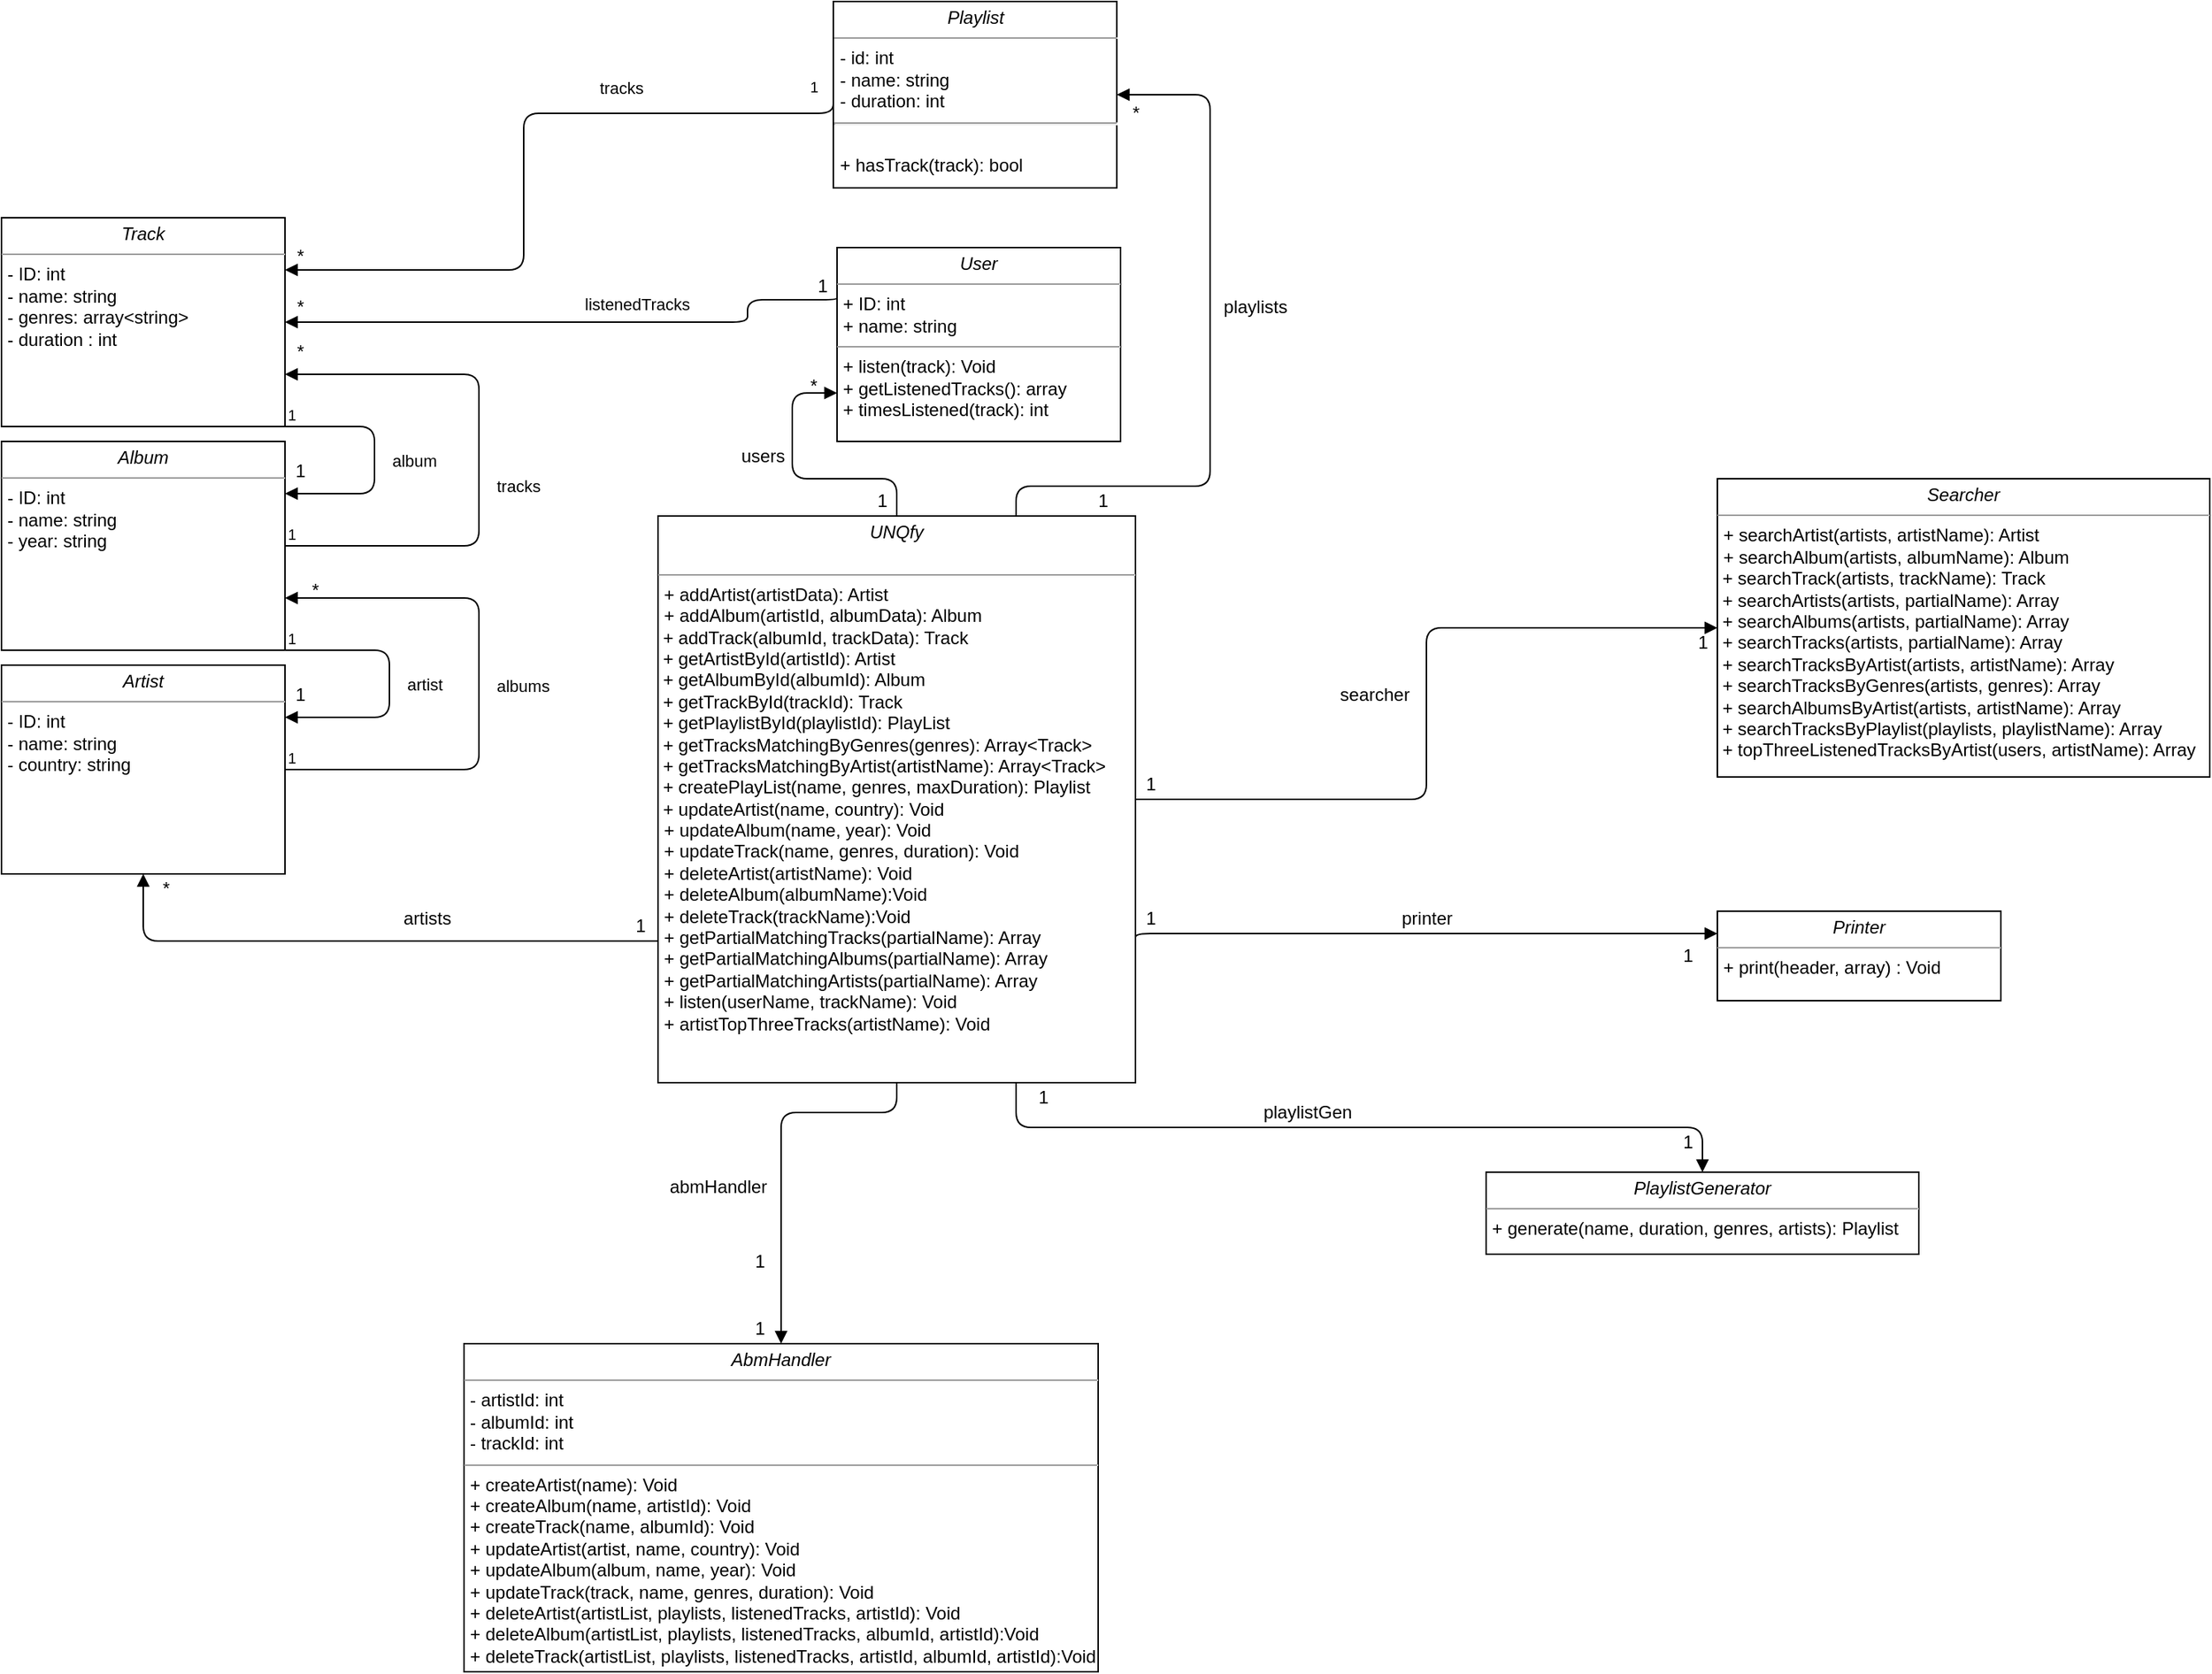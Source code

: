 <mxfile version="13.0.1" type="device"><diagram name="Page-1" id="c4acf3e9-155e-7222-9cf6-157b1a14988f"><mxGraphModel dx="1662" dy="1845" grid="1" gridSize="10" guides="1" tooltips="1" connect="1" arrows="1" fold="1" page="1" pageScale="1" pageWidth="850" pageHeight="1100" background="#ffffff" math="0" shadow="0"><root><mxCell id="0"/><mxCell id="1" parent="0"/><mxCell id="5d2195bd80daf111-18" value="&lt;p style=&quot;margin: 0px ; margin-top: 4px ; text-align: center&quot;&gt;&lt;i&gt;Track&lt;/i&gt;&lt;/p&gt;&lt;hr size=&quot;1&quot;&gt;&lt;p style=&quot;margin: 0px ; margin-left: 4px&quot;&gt;- ID: int&lt;/p&gt;&lt;p style=&quot;margin: 0px ; margin-left: 4px&quot;&gt;- name: string&lt;br&gt;- genres: array&amp;lt;string&amp;gt;&lt;br&gt;&lt;/p&gt;&lt;p style=&quot;margin: 0px ; margin-left: 4px&quot;&gt;- duration : int&lt;br&gt;&lt;/p&gt;" style="verticalAlign=top;align=left;overflow=fill;fontSize=12;fontFamily=Helvetica;html=1;rounded=0;shadow=0;comic=0;labelBackgroundColor=none;strokeWidth=1" parent="1" vertex="1"><mxGeometry x="40" y="120" width="190" height="140" as="geometry"/></mxCell><mxCell id="5d2195bd80daf111-19" value="&lt;p style=&quot;margin: 0px ; margin-top: 4px ; text-align: center&quot;&gt;&lt;i&gt;Album&lt;/i&gt;&lt;/p&gt;&lt;hr size=&quot;1&quot;&gt;&lt;p style=&quot;margin: 0px ; margin-left: 4px&quot;&gt;- ID: int&lt;/p&gt;&lt;p style=&quot;margin: 0px ; margin-left: 4px&quot;&gt;- name: string&lt;br&gt;- year: string&lt;/p&gt;&lt;p style=&quot;margin: 0px ; margin-left: 4px&quot;&gt;&lt;br&gt;&lt;/p&gt;" style="verticalAlign=top;align=left;overflow=fill;fontSize=12;fontFamily=Helvetica;html=1;rounded=0;shadow=0;comic=0;labelBackgroundColor=none;strokeWidth=1" parent="1" vertex="1"><mxGeometry x="40" y="270" width="190" height="140" as="geometry"/></mxCell><mxCell id="5d2195bd80daf111-20" value="&lt;p style=&quot;margin: 0px ; margin-top: 4px ; text-align: center&quot;&gt;&lt;i&gt;Artist&lt;/i&gt;&lt;/p&gt;&lt;hr size=&quot;1&quot;&gt;&lt;p style=&quot;margin: 0px ; margin-left: 4px&quot;&gt;- ID: int&lt;/p&gt;&lt;p style=&quot;margin: 0px ; margin-left: 4px&quot;&gt;- name: string&lt;br&gt;- country: string&lt;/p&gt;&lt;p style=&quot;margin: 0px ; margin-left: 4px&quot;&gt;&lt;br&gt;&lt;/p&gt;" style="verticalAlign=top;align=left;overflow=fill;fontSize=12;fontFamily=Helvetica;html=1;rounded=0;shadow=0;comic=0;labelBackgroundColor=none;strokeWidth=1" parent="1" vertex="1"><mxGeometry x="40" y="420" width="190" height="140" as="geometry"/></mxCell><mxCell id="0A4pxNy6F65seMNXTTmq-3" value="album" style="endArrow=block;endFill=1;html=1;edgeStyle=orthogonalEdgeStyle;align=left;verticalAlign=top;exitX=1;exitY=1;exitDx=0;exitDy=0;entryX=1;entryY=0.25;entryDx=0;entryDy=0;" parent="1" source="5d2195bd80daf111-18" target="5d2195bd80daf111-19" edge="1"><mxGeometry x="-0.273" y="-14" relative="1" as="geometry"><mxPoint x="250" y="120" as="sourcePoint"/><mxPoint x="290" y="330" as="targetPoint"/><Array as="points"><mxPoint x="290" y="260"/><mxPoint x="290" y="305"/></Array><mxPoint x="24" y="10" as="offset"/></mxGeometry></mxCell><mxCell id="0A4pxNy6F65seMNXTTmq-4" value="1" style="resizable=0;html=1;align=left;verticalAlign=bottom;labelBackgroundColor=#ffffff;fontSize=10;" parent="0A4pxNy6F65seMNXTTmq-3" connectable="0" vertex="1"><mxGeometry x="-1" relative="1" as="geometry"/></mxCell><mxCell id="0A4pxNy6F65seMNXTTmq-5" value="1" style="text;html=1;align=center;verticalAlign=middle;resizable=0;points=[];autosize=1;" parent="1" vertex="1"><mxGeometry x="230" y="280" width="20" height="20" as="geometry"/></mxCell><mxCell id="0A4pxNy6F65seMNXTTmq-6" value="tracks" style="endArrow=block;endFill=1;html=1;edgeStyle=orthogonalEdgeStyle;align=left;verticalAlign=top;exitX=1;exitY=0.5;exitDx=0;exitDy=0;entryX=1;entryY=0.75;entryDx=0;entryDy=0;" parent="1" source="5d2195bd80daf111-19" target="5d2195bd80daf111-18" edge="1"><mxGeometry x="-0.024" y="-10" relative="1" as="geometry"><mxPoint x="250" y="330" as="sourcePoint"/><mxPoint x="370" y="40" as="targetPoint"/><Array as="points"><mxPoint x="360" y="340"/><mxPoint x="360" y="225"/></Array><mxPoint as="offset"/></mxGeometry></mxCell><mxCell id="0A4pxNy6F65seMNXTTmq-7" value="1" style="resizable=0;html=1;align=left;verticalAlign=bottom;labelBackgroundColor=#ffffff;fontSize=10;" parent="0A4pxNy6F65seMNXTTmq-6" connectable="0" vertex="1"><mxGeometry x="-1" relative="1" as="geometry"/></mxCell><mxCell id="0A4pxNy6F65seMNXTTmq-8" value="*" style="text;html=1;align=center;verticalAlign=middle;resizable=0;points=[];autosize=1;" parent="1" vertex="1"><mxGeometry x="230" y="200" width="20" height="20" as="geometry"/></mxCell><mxCell id="0A4pxNy6F65seMNXTTmq-9" value="artist" style="endArrow=block;endFill=1;html=1;edgeStyle=orthogonalEdgeStyle;align=left;verticalAlign=top;exitX=1;exitY=1;exitDx=0;exitDy=0;entryX=1;entryY=0.25;entryDx=0;entryDy=0;" parent="1" source="5d2195bd80daf111-19" target="5d2195bd80daf111-20" edge="1"><mxGeometry x="-0.243" y="-14" relative="1" as="geometry"><mxPoint x="230" y="420" as="sourcePoint"/><mxPoint x="230" y="610" as="targetPoint"/><Array as="points"><mxPoint x="300" y="410"/><mxPoint x="300" y="455"/></Array><mxPoint x="24" y="10" as="offset"/></mxGeometry></mxCell><mxCell id="0A4pxNy6F65seMNXTTmq-10" value="1" style="resizable=0;html=1;align=left;verticalAlign=bottom;labelBackgroundColor=#ffffff;fontSize=10;" parent="0A4pxNy6F65seMNXTTmq-9" connectable="0" vertex="1"><mxGeometry x="-1" relative="1" as="geometry"/></mxCell><mxCell id="0A4pxNy6F65seMNXTTmq-11" value="albums" style="endArrow=block;endFill=1;html=1;edgeStyle=orthogonalEdgeStyle;align=left;verticalAlign=top;entryX=1;entryY=0.75;entryDx=0;entryDy=0;exitX=1;exitY=0.5;exitDx=0;exitDy=0;" parent="1" source="5d2195bd80daf111-20" target="5d2195bd80daf111-19" edge="1"><mxGeometry x="0.063" y="-10" relative="1" as="geometry"><mxPoint x="250" y="540" as="sourcePoint"/><mxPoint x="230" y="350" as="targetPoint"/><Array as="points"><mxPoint x="360" y="490"/><mxPoint x="360" y="375"/></Array><mxPoint as="offset"/></mxGeometry></mxCell><mxCell id="0A4pxNy6F65seMNXTTmq-12" value="1" style="resizable=0;html=1;align=left;verticalAlign=bottom;labelBackgroundColor=#ffffff;fontSize=10;" parent="0A4pxNy6F65seMNXTTmq-11" connectable="0" vertex="1"><mxGeometry x="-1" relative="1" as="geometry"/></mxCell><mxCell id="0A4pxNy6F65seMNXTTmq-13" value="&lt;p style=&quot;margin: 0px ; margin-top: 4px ; text-align: center&quot;&gt;&lt;i&gt;Playlist&lt;/i&gt;&lt;/p&gt;&lt;hr size=&quot;1&quot;&gt;&lt;p style=&quot;margin: 0px ; margin-left: 4px&quot;&gt;- id: int&lt;/p&gt;&lt;p style=&quot;margin: 0px ; margin-left: 4px&quot;&gt;- name: string&lt;br&gt;- duration: int&lt;/p&gt;&lt;hr id=&quot;null&quot;&gt;&lt;p style=&quot;margin: 0px 0px 0px 4px&quot;&gt;&lt;br&gt;&lt;/p&gt;&lt;p style=&quot;margin: 0px 0px 0px 4px&quot;&gt;+ hasTrack(track): bool&lt;/p&gt;" style="verticalAlign=top;align=left;overflow=fill;fontSize=12;fontFamily=Helvetica;html=1;rounded=0;shadow=0;comic=0;labelBackgroundColor=none;strokeWidth=1" parent="1" vertex="1"><mxGeometry x="597.5" y="-25" width="190" height="125" as="geometry"/></mxCell><mxCell id="0A4pxNy6F65seMNXTTmq-14" value="1" style="resizable=0;html=1;align=left;verticalAlign=bottom;labelBackgroundColor=#ffffff;fontSize=10;" parent="1" connectable="0" vertex="1"><mxGeometry x="580" y="40" as="geometry"/></mxCell><mxCell id="0A4pxNy6F65seMNXTTmq-15" value="*" style="text;html=1;align=center;verticalAlign=middle;resizable=0;points=[];autosize=1;" parent="1" vertex="1"><mxGeometry x="230" y="136" width="20" height="20" as="geometry"/></mxCell><mxCell id="0A4pxNy6F65seMNXTTmq-16" value="tracks" style="endArrow=block;endFill=1;html=1;edgeStyle=orthogonalEdgeStyle;align=left;verticalAlign=top;entryX=1;entryY=0.25;entryDx=0;entryDy=0;exitX=0;exitY=0.5;exitDx=0;exitDy=0;" parent="1" source="0A4pxNy6F65seMNXTTmq-13" target="5d2195bd80daf111-18" edge="1"><mxGeometry x="-0.291" y="-30" relative="1" as="geometry"><mxPoint x="560" y="350" as="sourcePoint"/><mxPoint x="240" y="90" as="targetPoint"/><Array as="points"><mxPoint x="390" y="50"/><mxPoint x="390" y="155"/></Array><mxPoint x="1" as="offset"/></mxGeometry></mxCell><mxCell id="0A4pxNy6F65seMNXTTmq-18" value="&lt;p style=&quot;margin: 0px ; margin-top: 4px ; text-align: center&quot;&gt;&lt;i&gt;User&lt;/i&gt;&lt;/p&gt;&lt;hr size=&quot;1&quot;&gt;&lt;p style=&quot;margin: 0px ; margin-left: 4px&quot;&gt;+ ID: int&lt;br&gt;+ name: string&lt;/p&gt;&lt;hr size=&quot;1&quot;&gt;&lt;p style=&quot;margin: 0px ; margin-left: 4px&quot;&gt;+ listen(track): Void&lt;br&gt;&lt;/p&gt;&lt;p style=&quot;margin: 0px ; margin-left: 4px&quot;&gt;+ getListenedTracks(): array&lt;/p&gt;&lt;p style=&quot;margin: 0px ; margin-left: 4px&quot;&gt;+ timesListened(track): int&lt;/p&gt;" style="verticalAlign=top;align=left;overflow=fill;fontSize=12;fontFamily=Helvetica;html=1;rounded=0;shadow=0;comic=0;labelBackgroundColor=none;strokeWidth=1" parent="1" vertex="1"><mxGeometry x="600" y="140" width="190" height="130" as="geometry"/></mxCell><mxCell id="0A4pxNy6F65seMNXTTmq-20" value="&lt;p style=&quot;margin: 0px ; margin-top: 4px ; text-align: center&quot;&gt;&lt;i&gt;Searcher&lt;/i&gt;&lt;/p&gt;&lt;hr size=&quot;1&quot;&gt;&lt;p style=&quot;margin: 0px ; margin-left: 4px&quot;&gt;&lt;/p&gt;&lt;p style=&quot;margin: 0px ; margin-left: 4px&quot;&gt;+ searchArtist(artists, artistName): Artist&lt;br&gt;+ searchAlbum(artists, albumName): Album&lt;br&gt;&lt;/p&gt;&amp;nbsp;+ searchTrack(artists, trackName): Track&lt;br&gt;&amp;nbsp;+ searchArtists(artists, partialName): Array&lt;br&gt;&amp;nbsp;+ searchAlbums(artists, partialName): Array&lt;br&gt;&amp;nbsp;+ searchTracks(artists, partialName): Array&lt;br&gt;&amp;nbsp;+ searchTracksByArtist(artists, artistName): Array&lt;br&gt;&amp;nbsp;+ searchTracksByGenres(artists, genres): Array&lt;br&gt;&amp;nbsp;+ searchAlbumsByArtist(artists, artistName): Array&lt;br&gt;&amp;nbsp;+ searchTracksByPlaylist(playlists, playlistName): Array&lt;br&gt;&amp;nbsp;+ topThreeListenedTracksByArtist(users, artistName): Array" style="verticalAlign=top;align=left;overflow=fill;fontSize=12;fontFamily=Helvetica;html=1;rounded=0;shadow=0;comic=0;labelBackgroundColor=none;strokeWidth=1" parent="1" vertex="1"><mxGeometry x="1190" y="295" width="330" height="200" as="geometry"/></mxCell><mxCell id="0A4pxNy6F65seMNXTTmq-22" value="&lt;p style=&quot;margin: 0px ; margin-top: 4px ; text-align: center&quot;&gt;&lt;i&gt;UNQfy&lt;/i&gt;&lt;/p&gt;&lt;p style=&quot;margin: 0px ; margin-left: 4px&quot;&gt;&lt;br&gt;&lt;/p&gt;&lt;hr size=&quot;1&quot;&gt;&lt;p style=&quot;margin: 0px ; margin-left: 4px&quot;&gt;+ addArtist(artistData): Artist&lt;br&gt;+ addAlbum(artistId, albumData): Album&lt;br&gt;&lt;/p&gt;&amp;nbsp;+ addTrack(albumId, trackData): Track&lt;br&gt;&amp;nbsp;+ getArtistById(artistId): Artist&lt;br&gt;&amp;nbsp;+ getAlbumById(albumId): Album&lt;br&gt;&amp;nbsp;+ getTrackById(trackId): Track&lt;br&gt;&amp;nbsp;+ getPlaylistById(playlistId): PlayList&lt;br&gt;&amp;nbsp;+ getTracksMatchingByGenres(genres): Array&amp;lt;Track&amp;gt;&lt;br&gt;&amp;nbsp;+ getTracksMatchingByArtist(artistName): Array&amp;lt;Track&amp;gt;&lt;br&gt;&amp;nbsp;+ createPlayList(name, genres, maxDuration): Playlist&lt;br&gt;&amp;nbsp;&lt;span&gt;+ updateArtist(name, country): Void&lt;/span&gt;&lt;p style=&quot;margin: 0px 0px 0px 4px&quot;&gt;+ updateAlbum(name, year): Void&lt;br&gt;&lt;/p&gt;&lt;p style=&quot;margin: 0px 0px 0px 4px&quot;&gt;+ updateTrack(name, genres, duration): Void&lt;/p&gt;&lt;p style=&quot;margin: 0px 0px 0px 4px&quot;&gt;+ deleteArtist(artistName): Void&lt;/p&gt;&lt;p style=&quot;margin: 0px 0px 0px 4px&quot;&gt;+ deleteAlbum(albumName):Void&lt;/p&gt;&lt;p style=&quot;margin: 0px 0px 0px 4px&quot;&gt;+ deleteTrack(trackName):Void&lt;/p&gt;&lt;p style=&quot;margin: 0px 0px 0px 4px&quot;&gt;+ getPartialMatchingTracks(partialName): Array&lt;/p&gt;&lt;p style=&quot;margin: 0px 0px 0px 4px&quot;&gt;+ getPartialMatchingAlbums(partialName): Array&lt;br&gt;&lt;/p&gt;&lt;p style=&quot;margin: 0px 0px 0px 4px&quot;&gt;+ getPartialMatchingArtists(partialName): Array&lt;br&gt;&lt;/p&gt;&lt;p style=&quot;margin: 0px 0px 0px 4px&quot;&gt;+ listen(userName, trackName): Void&lt;/p&gt;&lt;p style=&quot;margin: 0px 0px 0px 4px&quot;&gt;+ artistTopThreeTracks(artistName): Void&lt;/p&gt;" style="verticalAlign=top;align=left;overflow=fill;fontSize=12;fontFamily=Helvetica;html=1;rounded=0;shadow=0;comic=0;labelBackgroundColor=none;strokeWidth=1" parent="1" vertex="1"><mxGeometry x="480" y="320" width="320" height="380" as="geometry"/></mxCell><mxCell id="0A4pxNy6F65seMNXTTmq-23" value="&lt;p style=&quot;margin: 0px ; margin-top: 4px ; text-align: center&quot;&gt;&lt;i&gt;AbmHandler&lt;/i&gt;&lt;/p&gt;&lt;hr size=&quot;1&quot;&gt;&lt;p style=&quot;margin: 0px ; margin-left: 4px&quot;&gt;- artistId: int&lt;br&gt;- albumId: int&lt;/p&gt;&lt;p style=&quot;margin: 0px ; margin-left: 4px&quot;&gt;- trackId: int&lt;/p&gt;&lt;hr size=&quot;1&quot;&gt;&lt;p style=&quot;margin: 0px ; margin-left: 4px&quot;&gt;+ createArtist(name): Void&lt;br&gt;+ createAlbum(name, artistId): Void&lt;/p&gt;&lt;p style=&quot;margin: 0px ; margin-left: 4px&quot;&gt;+ createTrack(name, albumId): Void&lt;br&gt;&lt;/p&gt;&lt;p style=&quot;margin: 0px ; margin-left: 4px&quot;&gt;+ updateArtist(artist, name, country): Void&lt;/p&gt;&lt;p style=&quot;margin: 0px ; margin-left: 4px&quot;&gt;+ updateAlbum(album, name, year): Void&lt;br&gt;&lt;/p&gt;&lt;p style=&quot;margin: 0px ; margin-left: 4px&quot;&gt;+ updateTrack(track, name, genres, duration): Void&lt;/p&gt;&lt;p style=&quot;margin: 0px ; margin-left: 4px&quot;&gt;+ deleteArtist(artistList, playlists, listenedTracks, artistId): Void&lt;/p&gt;&lt;p style=&quot;margin: 0px ; margin-left: 4px&quot;&gt;&lt;span&gt;+ deleteAlbum(artistList, playlists, listenedTracks, albumId, artistId):Void&lt;/span&gt;&lt;/p&gt;&lt;p style=&quot;margin: 0px ; margin-left: 4px&quot;&gt;&lt;span&gt;+ deleteTrack(artistList, playlists, listenedTracks, artistId, albumId, artistId):Void&lt;/span&gt;&lt;/p&gt;" style="verticalAlign=top;align=left;overflow=fill;fontSize=12;fontFamily=Helvetica;html=1;rounded=0;shadow=0;comic=0;labelBackgroundColor=none;strokeWidth=1" parent="1" vertex="1"><mxGeometry x="350" y="875" width="425" height="220" as="geometry"/></mxCell><mxCell id="0A4pxNy6F65seMNXTTmq-35" value="*" style="text;html=1;align=center;verticalAlign=middle;resizable=0;points=[];autosize=1;" parent="1" vertex="1"><mxGeometry x="240" y="360" width="20" height="20" as="geometry"/></mxCell><mxCell id="0A4pxNy6F65seMNXTTmq-36" value="&lt;p style=&quot;margin: 0px ; margin-top: 4px ; text-align: center&quot;&gt;&lt;i&gt;PlaylistGenerator&lt;/i&gt;&lt;/p&gt;&lt;hr size=&quot;1&quot;&gt;&lt;p style=&quot;margin: 0px ; margin-left: 4px&quot;&gt;&lt;/p&gt;&lt;p style=&quot;margin: 0px ; margin-left: 4px&quot;&gt;+ generate(name, duration, genres, artists): Playlist&lt;br&gt;&lt;/p&gt;" style="verticalAlign=top;align=left;overflow=fill;fontSize=12;fontFamily=Helvetica;html=1;rounded=0;shadow=0;comic=0;labelBackgroundColor=none;strokeWidth=1" parent="1" vertex="1"><mxGeometry x="1035" y="760" width="290" height="55" as="geometry"/></mxCell><mxCell id="0A4pxNy6F65seMNXTTmq-41" value="listenedTracks" style="endArrow=block;endFill=1;html=1;edgeStyle=orthogonalEdgeStyle;align=left;verticalAlign=top;entryX=1;entryY=0.5;entryDx=0;entryDy=0;exitX=0;exitY=0.25;exitDx=0;exitDy=0;" parent="1" source="0A4pxNy6F65seMNXTTmq-18" target="5d2195bd80daf111-18" edge="1"><mxGeometry x="-0.024" y="-25" relative="1" as="geometry"><mxPoint x="576" y="202" as="sourcePoint"/><mxPoint x="240" y="165" as="targetPoint"/><Array as="points"><mxPoint x="540" y="175"/><mxPoint x="540" y="190"/></Array><mxPoint as="offset"/></mxGeometry></mxCell><mxCell id="n2eEZWa0HdVs-zbT8t7V-3" value="" style="endArrow=block;endFill=1;html=1;edgeStyle=orthogonalEdgeStyle;align=left;verticalAlign=top;exitX=0.75;exitY=1;exitDx=0;exitDy=0;entryX=0.5;entryY=0;entryDx=0;entryDy=0;" parent="1" source="0A4pxNy6F65seMNXTTmq-22" target="0A4pxNy6F65seMNXTTmq-36" edge="1"><mxGeometry x="-0.027" y="-40" relative="1" as="geometry"><mxPoint x="400" y="560" as="sourcePoint"/><mxPoint x="800" y="500" as="targetPoint"/><Array as="points"><mxPoint x="720" y="730"/><mxPoint x="1180" y="730"/></Array><mxPoint as="offset"/></mxGeometry></mxCell><mxCell id="n2eEZWa0HdVs-zbT8t7V-5" value="" style="endArrow=block;endFill=1;html=1;edgeStyle=orthogonalEdgeStyle;align=left;verticalAlign=top;exitX=0.5;exitY=1;exitDx=0;exitDy=0;entryX=0.5;entryY=0;entryDx=0;entryDy=0;" parent="1" source="0A4pxNy6F65seMNXTTmq-22" target="0A4pxNy6F65seMNXTTmq-23" edge="1"><mxGeometry x="-0.027" y="-40" relative="1" as="geometry"><mxPoint x="420" y="560" as="sourcePoint"/><mxPoint x="600" y="610" as="targetPoint"/><Array as="points"><mxPoint x="640" y="720"/><mxPoint x="563" y="720"/></Array><mxPoint as="offset"/></mxGeometry></mxCell><mxCell id="n2eEZWa0HdVs-zbT8t7V-9" value="1" style="text;html=1;align=center;verticalAlign=middle;resizable=0;points=[];autosize=1;" parent="1" vertex="1"><mxGeometry x="537.5" y="810" width="20" height="20" as="geometry"/></mxCell><mxCell id="n2eEZWa0HdVs-zbT8t7V-11" value="1" style="text;html=1;align=center;verticalAlign=middle;resizable=0;points=[];autosize=1;" parent="1" vertex="1"><mxGeometry x="727.5" y="700" width="20" height="20" as="geometry"/></mxCell><mxCell id="n2eEZWa0HdVs-zbT8t7V-12" value="1" style="text;html=1;align=center;verticalAlign=middle;resizable=0;points=[];autosize=1;" parent="1" vertex="1"><mxGeometry x="1170" y="395" width="20" height="20" as="geometry"/></mxCell><mxCell id="n2eEZWa0HdVs-zbT8t7V-24" value="1" style="text;html=1;align=center;verticalAlign=middle;resizable=0;points=[];autosize=1;" parent="1" vertex="1"><mxGeometry x="800" y="490" width="20" height="20" as="geometry"/></mxCell><mxCell id="n2eEZWa0HdVs-zbT8t7V-13" value="1" style="text;html=1;align=center;verticalAlign=middle;resizable=0;points=[];autosize=1;" parent="1" vertex="1"><mxGeometry x="1160" y="730" width="20" height="20" as="geometry"/></mxCell><mxCell id="n2eEZWa0HdVs-zbT8t7V-15" value="searcher" style="text;html=1;align=center;verticalAlign=middle;resizable=0;points=[];autosize=1;" parent="1" vertex="1"><mxGeometry x="930" y="430" width="60" height="20" as="geometry"/></mxCell><mxCell id="n2eEZWa0HdVs-zbT8t7V-16" value="playlistGen" style="text;html=1;align=center;verticalAlign=middle;resizable=0;points=[];autosize=1;" parent="1" vertex="1"><mxGeometry x="880" y="710" width="70" height="20" as="geometry"/></mxCell><mxCell id="n2eEZWa0HdVs-zbT8t7V-17" value="abmHandler" style="text;html=1;align=center;verticalAlign=middle;resizable=0;points=[];autosize=1;" parent="1" vertex="1"><mxGeometry x="480" y="760" width="80" height="20" as="geometry"/></mxCell><mxCell id="n2eEZWa0HdVs-zbT8t7V-23" value="" style="endArrow=block;endFill=1;html=1;edgeStyle=orthogonalEdgeStyle;align=left;verticalAlign=top;entryX=1;entryY=0.5;entryDx=0;entryDy=0;exitX=0.75;exitY=0;exitDx=0;exitDy=0;" parent="1" source="0A4pxNy6F65seMNXTTmq-22" target="0A4pxNy6F65seMNXTTmq-13" edge="1"><mxGeometry x="-0.059" y="-130" relative="1" as="geometry"><mxPoint x="570" y="300" as="sourcePoint"/><mxPoint x="810" y="85" as="targetPoint"/><Array as="points"><mxPoint x="720" y="300"/><mxPoint x="850" y="300"/><mxPoint x="850" y="38"/></Array><mxPoint as="offset"/></mxGeometry></mxCell><mxCell id="n2eEZWa0HdVs-zbT8t7V-27" value="" style="endArrow=block;endFill=1;html=1;edgeStyle=orthogonalEdgeStyle;align=left;verticalAlign=top;entryX=0;entryY=0.5;entryDx=0;entryDy=0;exitX=1;exitY=0.5;exitDx=0;exitDy=0;" parent="1" source="0A4pxNy6F65seMNXTTmq-22" target="0A4pxNy6F65seMNXTTmq-20" edge="1"><mxGeometry x="-0.027" y="-40" relative="1" as="geometry"><mxPoint x="650" y="410" as="sourcePoint"/><mxPoint x="980" y="410" as="targetPoint"/><Array as="points"/><mxPoint as="offset"/></mxGeometry></mxCell><mxCell id="n2eEZWa0HdVs-zbT8t7V-32" value="1" style="text;html=1;align=center;verticalAlign=middle;resizable=0;points=[];autosize=1;" parent="1" vertex="1"><mxGeometry x="537.5" y="855" width="20" height="20" as="geometry"/></mxCell><mxCell id="n2eEZWa0HdVs-zbT8t7V-35" value="" style="endArrow=block;endFill=1;html=1;edgeStyle=orthogonalEdgeStyle;align=left;verticalAlign=top;exitX=0;exitY=0.75;exitDx=0;exitDy=0;entryX=0.5;entryY=1;entryDx=0;entryDy=0;" parent="1" source="0A4pxNy6F65seMNXTTmq-22" target="5d2195bd80daf111-20" edge="1"><mxGeometry x="-0.027" y="-40" relative="1" as="geometry"><mxPoint x="450" y="462.5" as="sourcePoint"/><mxPoint x="440" y="590" as="targetPoint"/><Array as="points"><mxPoint x="135" y="605"/></Array><mxPoint as="offset"/></mxGeometry></mxCell><mxCell id="n2eEZWa0HdVs-zbT8t7V-36" value="" style="endArrow=block;endFill=1;html=1;edgeStyle=orthogonalEdgeStyle;align=left;verticalAlign=top;entryX=0;entryY=0.75;entryDx=0;entryDy=0;exitX=0.5;exitY=0;exitDx=0;exitDy=0;" parent="1" source="0A4pxNy6F65seMNXTTmq-22" target="0A4pxNy6F65seMNXTTmq-18" edge="1"><mxGeometry x="-0.027" y="-40" relative="1" as="geometry"><mxPoint x="530" y="300" as="sourcePoint"/><mxPoint x="590" y="260" as="targetPoint"/><Array as="points"><mxPoint x="640" y="295"/><mxPoint x="570" y="295"/><mxPoint x="570" y="238"/></Array><mxPoint as="offset"/></mxGeometry></mxCell><mxCell id="n2eEZWa0HdVs-zbT8t7V-37" value="*" style="text;html=1;align=center;verticalAlign=middle;resizable=0;points=[];autosize=1;" parent="1" vertex="1"><mxGeometry x="230" y="170" width="20" height="20" as="geometry"/></mxCell><mxCell id="n2eEZWa0HdVs-zbT8t7V-38" value="1" style="text;html=1;align=center;verticalAlign=middle;resizable=0;points=[];autosize=1;" parent="1" vertex="1"><mxGeometry x="580" y="156" width="20" height="20" as="geometry"/></mxCell><mxCell id="n2eEZWa0HdVs-zbT8t7V-41" value="1" style="text;html=1;align=center;verticalAlign=middle;resizable=0;points=[];autosize=1;" parent="1" vertex="1"><mxGeometry x="767.5" y="300" width="20" height="20" as="geometry"/></mxCell><mxCell id="n2eEZWa0HdVs-zbT8t7V-42" value="*" style="text;html=1;align=center;verticalAlign=middle;resizable=0;points=[];autosize=1;" parent="1" vertex="1"><mxGeometry x="574" y="223" width="20" height="20" as="geometry"/></mxCell><mxCell id="n2eEZWa0HdVs-zbT8t7V-43" value="1" style="text;html=1;align=center;verticalAlign=middle;resizable=0;points=[];autosize=1;" parent="1" vertex="1"><mxGeometry x="620" y="300" width="20" height="20" as="geometry"/></mxCell><mxCell id="n2eEZWa0HdVs-zbT8t7V-44" value="*" style="text;html=1;align=center;verticalAlign=middle;resizable=0;points=[];autosize=1;" parent="1" vertex="1"><mxGeometry x="790" y="40" width="20" height="20" as="geometry"/></mxCell><mxCell id="n2eEZWa0HdVs-zbT8t7V-45" value="1" style="text;html=1;align=center;verticalAlign=middle;resizable=0;points=[];autosize=1;" parent="1" vertex="1"><mxGeometry x="457.5" y="585" width="20" height="20" as="geometry"/></mxCell><mxCell id="n2eEZWa0HdVs-zbT8t7V-46" value="*" style="text;html=1;align=center;verticalAlign=middle;resizable=0;points=[];autosize=1;" parent="1" vertex="1"><mxGeometry x="140" y="560" width="20" height="20" as="geometry"/></mxCell><mxCell id="n2eEZWa0HdVs-zbT8t7V-47" value="artists" style="text;html=1;align=center;verticalAlign=middle;resizable=0;points=[];autosize=1;" parent="1" vertex="1"><mxGeometry x="300" y="580" width="50" height="20" as="geometry"/></mxCell><mxCell id="n2eEZWa0HdVs-zbT8t7V-48" value="users" style="text;html=1;align=center;verticalAlign=middle;resizable=0;points=[];autosize=1;" parent="1" vertex="1"><mxGeometry x="530" y="270" width="40" height="20" as="geometry"/></mxCell><mxCell id="n2eEZWa0HdVs-zbT8t7V-49" value="playlists" style="text;html=1;align=center;verticalAlign=middle;resizable=0;points=[];autosize=1;" parent="1" vertex="1"><mxGeometry x="850" y="170" width="60" height="20" as="geometry"/></mxCell><mxCell id="zQZfOleRAr8SQdV1g1r0-1" value="1" style="text;html=1;align=center;verticalAlign=middle;resizable=0;points=[];autosize=1;" vertex="1" parent="1"><mxGeometry x="230" y="430" width="20" height="20" as="geometry"/></mxCell><mxCell id="zQZfOleRAr8SQdV1g1r0-13" value="&lt;p style=&quot;margin: 0px ; margin-top: 4px ; text-align: center&quot;&gt;&lt;i&gt;Printer&lt;/i&gt;&lt;/p&gt;&lt;hr size=&quot;1&quot;&gt;&lt;p style=&quot;margin: 0px ; margin-left: 4px&quot;&gt;&lt;/p&gt;&lt;p style=&quot;margin: 0px ; margin-left: 4px&quot;&gt;+ print(header, array) : Void&lt;br&gt;&lt;/p&gt;" style="verticalAlign=top;align=left;overflow=fill;fontSize=12;fontFamily=Helvetica;html=1;rounded=0;shadow=0;comic=0;labelBackgroundColor=none;strokeWidth=1" vertex="1" parent="1"><mxGeometry x="1190" y="585" width="190" height="60" as="geometry"/></mxCell><mxCell id="zQZfOleRAr8SQdV1g1r0-15" value="" style="endArrow=block;endFill=1;html=1;edgeStyle=orthogonalEdgeStyle;align=left;verticalAlign=top;entryX=0;entryY=0.25;entryDx=0;entryDy=0;exitX=1;exitY=0.75;exitDx=0;exitDy=0;" edge="1" parent="1" source="0A4pxNy6F65seMNXTTmq-22" target="zQZfOleRAr8SQdV1g1r0-13"><mxGeometry x="-0.027" y="-40" relative="1" as="geometry"><mxPoint x="690" y="439.5" as="sourcePoint"/><mxPoint x="1010" y="439.5" as="targetPoint"/><Array as="points"><mxPoint x="800" y="600"/></Array><mxPoint as="offset"/></mxGeometry></mxCell><mxCell id="zQZfOleRAr8SQdV1g1r0-16" value="1" style="text;html=1;align=center;verticalAlign=middle;resizable=0;points=[];autosize=1;" vertex="1" parent="1"><mxGeometry x="1160" y="605" width="20" height="20" as="geometry"/></mxCell><mxCell id="zQZfOleRAr8SQdV1g1r0-17" value="1" style="text;html=1;align=center;verticalAlign=middle;resizable=0;points=[];autosize=1;" vertex="1" parent="1"><mxGeometry x="800" y="580" width="20" height="20" as="geometry"/></mxCell><mxCell id="zQZfOleRAr8SQdV1g1r0-18" value="printer" style="text;html=1;align=center;verticalAlign=middle;resizable=0;points=[];autosize=1;" vertex="1" parent="1"><mxGeometry x="970" y="580" width="50" height="20" as="geometry"/></mxCell></root></mxGraphModel></diagram></mxfile>